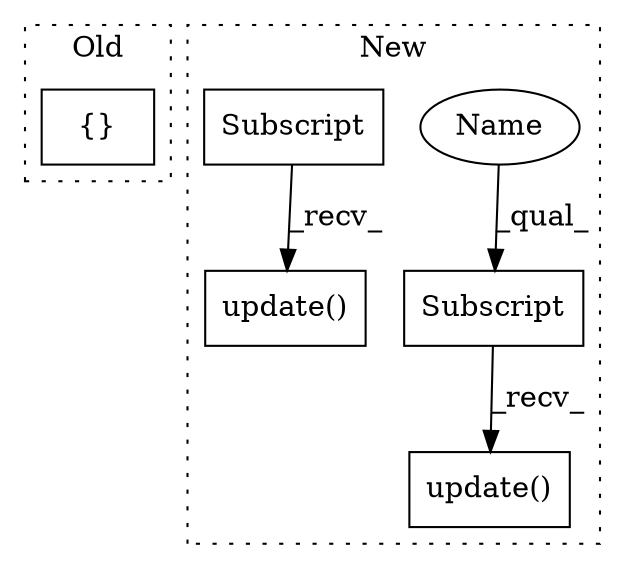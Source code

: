 digraph G {
subgraph cluster0 {
1 [label="{}" a="59" s="15094,15098" l="1,0" shape="box"];
label = "Old";
style="dotted";
}
subgraph cluster1 {
2 [label="update()" a="75" s="15822,15931" l="44,18" shape="box"];
3 [label="update()" a="75" s="15066,15175" l="44,18" shape="box"];
4 [label="Subscript" a="63" s="15066,0" l="15,0" shape="box"];
5 [label="Name" a="87" s="15066" l="10" shape="ellipse"];
6 [label="Subscript" a="63" s="15822,0" l="15,0" shape="box"];
label = "New";
style="dotted";
}
4 -> 3 [label="_recv_"];
5 -> 4 [label="_qual_"];
6 -> 2 [label="_recv_"];
}
